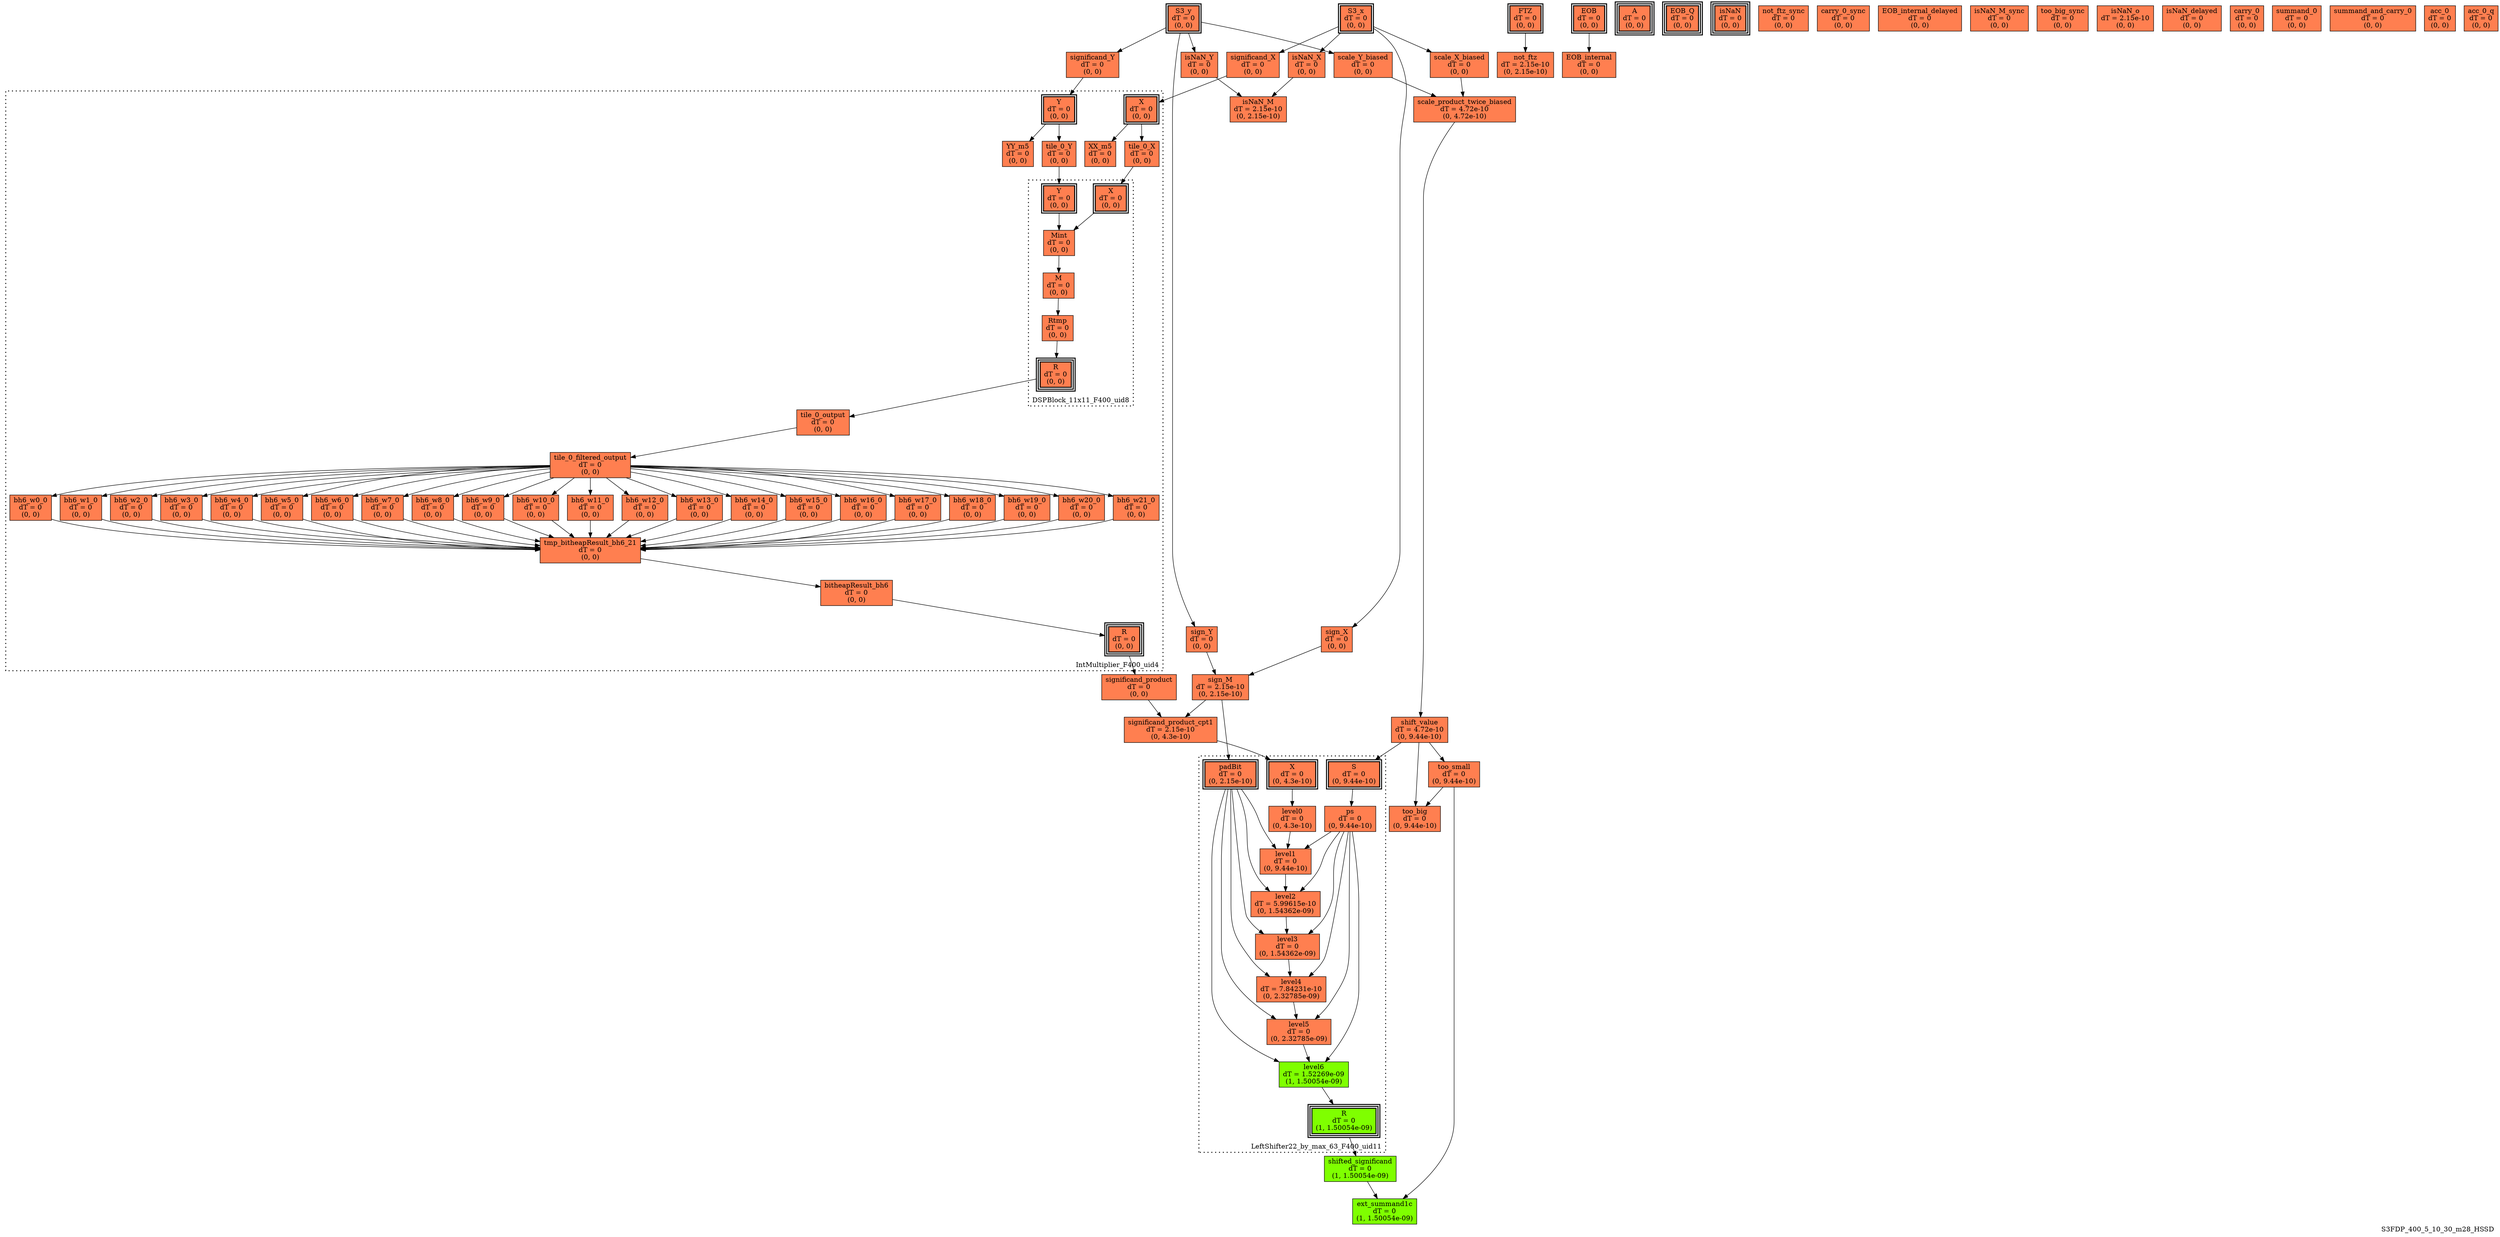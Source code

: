 digraph S3FDP_400_5_10_30_m28_HSSD
{
	//graph drawing options
	label=S3FDP_400_5_10_30_m28_HSSD;
	labelloc=bottom;
	labeljust=right;
	ratio=auto;
	nodesep=0.25;
	ranksep=0.5;

	//input/output signals of operator S3FDP_400_5_10_30_m28_HSSD
	S3_x__S3FDP_400_5_10_30_m28_HSSD [ label="S3_x\ndT = 0\n(0, 0)", shape=box, color=black, style="bold, filled", fillcolor=coral, peripheries=2 ];
	S3_y__S3FDP_400_5_10_30_m28_HSSD [ label="S3_y\ndT = 0\n(0, 0)", shape=box, color=black, style="bold, filled", fillcolor=coral, peripheries=2 ];
	FTZ__S3FDP_400_5_10_30_m28_HSSD [ label="FTZ\ndT = 0\n(0, 0)", shape=box, color=black, style="bold, filled", fillcolor=coral, peripheries=2 ];
	EOB__S3FDP_400_5_10_30_m28_HSSD [ label="EOB\ndT = 0\n(0, 0)", shape=box, color=black, style="bold, filled", fillcolor=coral, peripheries=2 ];
	A__S3FDP_400_5_10_30_m28_HSSD [ label="A\ndT = 0\n(0, 0)", shape=box, color=black, style="bold, filled", fillcolor=coral, peripheries=3 ];
	EOB_Q__S3FDP_400_5_10_30_m28_HSSD [ label="EOB_Q\ndT = 0\n(0, 0)", shape=box, color=black, style="bold, filled", fillcolor=coral, peripheries=3 ];
	isNaN__S3FDP_400_5_10_30_m28_HSSD [ label="isNaN\ndT = 0\n(0, 0)", shape=box, color=black, style="bold, filled", fillcolor=coral, peripheries=3 ];
	{rank=same S3_x__S3FDP_400_5_10_30_m28_HSSD, S3_y__S3FDP_400_5_10_30_m28_HSSD, FTZ__S3FDP_400_5_10_30_m28_HSSD, EOB__S3FDP_400_5_10_30_m28_HSSD};
	{rank=same A__S3FDP_400_5_10_30_m28_HSSD, EOB_Q__S3FDP_400_5_10_30_m28_HSSD, isNaN__S3FDP_400_5_10_30_m28_HSSD};
	//internal signals of operator S3FDP_400_5_10_30_m28_HSSD
	sign_X__S3FDP_400_5_10_30_m28_HSSD [ label="sign_X\ndT = 0\n(0, 0)", shape=box, color=black, style=filled, fillcolor=coral, peripheries=1 ];
	sign_Y__S3FDP_400_5_10_30_m28_HSSD [ label="sign_Y\ndT = 0\n(0, 0)", shape=box, color=black, style=filled, fillcolor=coral, peripheries=1 ];
	sign_M__S3FDP_400_5_10_30_m28_HSSD [ label="sign_M\ndT = 2.15e-10\n(0, 2.15e-10)", shape=box, color=black, style=filled, fillcolor=coral, peripheries=1 ];
	isNaN_X__S3FDP_400_5_10_30_m28_HSSD [ label="isNaN_X\ndT = 0\n(0, 0)", shape=box, color=black, style=filled, fillcolor=coral, peripheries=1 ];
	isNaN_Y__S3FDP_400_5_10_30_m28_HSSD [ label="isNaN_Y\ndT = 0\n(0, 0)", shape=box, color=black, style=filled, fillcolor=coral, peripheries=1 ];
	isNaN_M__S3FDP_400_5_10_30_m28_HSSD [ label="isNaN_M\ndT = 2.15e-10\n(0, 2.15e-10)", shape=box, color=black, style=filled, fillcolor=coral, peripheries=1 ];
	significand_X__S3FDP_400_5_10_30_m28_HSSD [ label="significand_X\ndT = 0\n(0, 0)", shape=box, color=black, style=filled, fillcolor=coral, peripheries=1 ];
	significand_Y__S3FDP_400_5_10_30_m28_HSSD [ label="significand_Y\ndT = 0\n(0, 0)", shape=box, color=black, style=filled, fillcolor=coral, peripheries=1 ];
	significand_product__S3FDP_400_5_10_30_m28_HSSD [ label="significand_product\ndT = 0\n(0, 0)", shape=box, color=black, style=filled, fillcolor=coral, peripheries=1 ];
	scale_X_biased__S3FDP_400_5_10_30_m28_HSSD [ label="scale_X_biased\ndT = 0\n(0, 0)", shape=box, color=black, style=filled, fillcolor=coral, peripheries=1 ];
	scale_Y_biased__S3FDP_400_5_10_30_m28_HSSD [ label="scale_Y_biased\ndT = 0\n(0, 0)", shape=box, color=black, style=filled, fillcolor=coral, peripheries=1 ];
	scale_product_twice_biased__S3FDP_400_5_10_30_m28_HSSD [ label="scale_product_twice_biased\ndT = 4.72e-10\n(0, 4.72e-10)", shape=box, color=black, style=filled, fillcolor=coral, peripheries=1 ];
	significand_product_cpt1__S3FDP_400_5_10_30_m28_HSSD [ label="significand_product_cpt1\ndT = 2.15e-10\n(0, 4.3e-10)", shape=box, color=black, style=filled, fillcolor=coral, peripheries=1 ];
	shift_value__S3FDP_400_5_10_30_m28_HSSD [ label="shift_value\ndT = 4.72e-10\n(0, 9.44e-10)", shape=box, color=black, style=filled, fillcolor=coral, peripheries=1 ];
	shifted_significand__S3FDP_400_5_10_30_m28_HSSD [ label="shifted_significand\ndT = 0\n(1, 1.50054e-09)", shape=box, color=black, style=filled, fillcolor=chartreuse, peripheries=1 ];
	too_small__S3FDP_400_5_10_30_m28_HSSD [ label="too_small\ndT = 0\n(0, 9.44e-10)", shape=box, color=black, style=filled, fillcolor=coral, peripheries=1 ];
	too_big__S3FDP_400_5_10_30_m28_HSSD [ label="too_big\ndT = 0\n(0, 9.44e-10)", shape=box, color=black, style=filled, fillcolor=coral, peripheries=1 ];
	ext_summand1c__S3FDP_400_5_10_30_m28_HSSD [ label="ext_summand1c\ndT = 0\n(1, 1.50054e-09)", shape=box, color=black, style=filled, fillcolor=chartreuse, peripheries=1 ];
	not_ftz__S3FDP_400_5_10_30_m28_HSSD [ label="not_ftz\ndT = 2.15e-10\n(0, 2.15e-10)", shape=box, color=black, style=filled, fillcolor=coral, peripheries=1 ];
	EOB_internal__S3FDP_400_5_10_30_m28_HSSD [ label="EOB_internal\ndT = 0\n(0, 0)", shape=box, color=black, style=filled, fillcolor=coral, peripheries=1 ];
	not_ftz_sync__S3FDP_400_5_10_30_m28_HSSD [ label="not_ftz_sync\ndT = 0\n(0, 0)", shape=box, color=black, style=filled, fillcolor=coral, peripheries=1 ];
	carry_0_sync__S3FDP_400_5_10_30_m28_HSSD [ label="carry_0_sync\ndT = 0\n(0, 0)", shape=box, color=black, style=filled, fillcolor=coral, peripheries=1 ];
	EOB_internal_delayed__S3FDP_400_5_10_30_m28_HSSD [ label="EOB_internal_delayed\ndT = 0\n(0, 0)", shape=box, color=black, style=filled, fillcolor=coral, peripheries=1 ];
	isNaN_M_sync__S3FDP_400_5_10_30_m28_HSSD [ label="isNaN_M_sync\ndT = 0\n(0, 0)", shape=box, color=black, style=filled, fillcolor=coral, peripheries=1 ];
	too_big_sync__S3FDP_400_5_10_30_m28_HSSD [ label="too_big_sync\ndT = 0\n(0, 0)", shape=box, color=black, style=filled, fillcolor=coral, peripheries=1 ];
	isNaN_o__S3FDP_400_5_10_30_m28_HSSD [ label="isNaN_o\ndT = 2.15e-10\n(0, 0)", shape=box, color=black, style=filled, fillcolor=coral, peripheries=1 ];
	isNaN_delayed__S3FDP_400_5_10_30_m28_HSSD [ label="isNaN_delayed\ndT = 0\n(0, 0)", shape=box, color=black, style=filled, fillcolor=coral, peripheries=1 ];
	carry_0__S3FDP_400_5_10_30_m28_HSSD [ label="carry_0\ndT = 0\n(0, 0)", shape=box, color=black, style=filled, fillcolor=coral, peripheries=1 ];
	summand_0__S3FDP_400_5_10_30_m28_HSSD [ label="summand_0\ndT = 0\n(0, 0)", shape=box, color=black, style=filled, fillcolor=coral, peripheries=1 ];
	summand_and_carry_0__S3FDP_400_5_10_30_m28_HSSD [ label="summand_and_carry_0\ndT = 0\n(0, 0)", shape=box, color=black, style=filled, fillcolor=coral, peripheries=1 ];
	acc_0__S3FDP_400_5_10_30_m28_HSSD [ label="acc_0\ndT = 0\n(0, 0)", shape=box, color=black, style=filled, fillcolor=coral, peripheries=1 ];
	acc_0_q__S3FDP_400_5_10_30_m28_HSSD [ label="acc_0_q\ndT = 0\n(0, 0)", shape=box, color=black, style=filled, fillcolor=coral, peripheries=1 ];

	//subcomponents of operator S3FDP_400_5_10_30_m28_HSSD

	subgraph cluster_IntMultiplier_F400_uid4
	{
		//graph drawing options
		label=IntMultiplier_F400_uid4;
		labelloc=bottom;
		labeljust=right;
		style="bold, dotted";
		ratio=auto;
		nodesep=0.25;
		ranksep=0.5;

		//input/output signals of operator IntMultiplier_F400_uid4
		X__IntMultiplier_F400_uid4 [ label="X\ndT = 0\n(0, 0)", shape=box, color=black, style="bold, filled", fillcolor=coral, peripheries=2 ];
		Y__IntMultiplier_F400_uid4 [ label="Y\ndT = 0\n(0, 0)", shape=box, color=black, style="bold, filled", fillcolor=coral, peripheries=2 ];
		R__IntMultiplier_F400_uid4 [ label="R\ndT = 0\n(0, 0)", shape=box, color=black, style="bold, filled", fillcolor=coral, peripheries=3 ];
		{rank=same X__IntMultiplier_F400_uid4, Y__IntMultiplier_F400_uid4};
		{rank=same R__IntMultiplier_F400_uid4};
		//internal signals of operator IntMultiplier_F400_uid4
		XX_m5__IntMultiplier_F400_uid4 [ label="XX_m5\ndT = 0\n(0, 0)", shape=box, color=black, style=filled, fillcolor=coral, peripheries=1 ];
		YY_m5__IntMultiplier_F400_uid4 [ label="YY_m5\ndT = 0\n(0, 0)", shape=box, color=black, style=filled, fillcolor=coral, peripheries=1 ];
		tile_0_X__IntMultiplier_F400_uid4 [ label="tile_0_X\ndT = 0\n(0, 0)", shape=box, color=black, style=filled, fillcolor=coral, peripheries=1 ];
		tile_0_Y__IntMultiplier_F400_uid4 [ label="tile_0_Y\ndT = 0\n(0, 0)", shape=box, color=black, style=filled, fillcolor=coral, peripheries=1 ];
		tile_0_output__IntMultiplier_F400_uid4 [ label="tile_0_output\ndT = 0\n(0, 0)", shape=box, color=black, style=filled, fillcolor=coral, peripheries=1 ];
		tile_0_filtered_output__IntMultiplier_F400_uid4 [ label="tile_0_filtered_output\ndT = 0\n(0, 0)", shape=box, color=black, style=filled, fillcolor=coral, peripheries=1 ];
		bh6_w0_0__IntMultiplier_F400_uid4 [ label="bh6_w0_0\ndT = 0\n(0, 0)", shape=box, color=black, style=filled, fillcolor=coral, peripheries=1 ];
		bh6_w1_0__IntMultiplier_F400_uid4 [ label="bh6_w1_0\ndT = 0\n(0, 0)", shape=box, color=black, style=filled, fillcolor=coral, peripheries=1 ];
		bh6_w2_0__IntMultiplier_F400_uid4 [ label="bh6_w2_0\ndT = 0\n(0, 0)", shape=box, color=black, style=filled, fillcolor=coral, peripheries=1 ];
		bh6_w3_0__IntMultiplier_F400_uid4 [ label="bh6_w3_0\ndT = 0\n(0, 0)", shape=box, color=black, style=filled, fillcolor=coral, peripheries=1 ];
		bh6_w4_0__IntMultiplier_F400_uid4 [ label="bh6_w4_0\ndT = 0\n(0, 0)", shape=box, color=black, style=filled, fillcolor=coral, peripheries=1 ];
		bh6_w5_0__IntMultiplier_F400_uid4 [ label="bh6_w5_0\ndT = 0\n(0, 0)", shape=box, color=black, style=filled, fillcolor=coral, peripheries=1 ];
		bh6_w6_0__IntMultiplier_F400_uid4 [ label="bh6_w6_0\ndT = 0\n(0, 0)", shape=box, color=black, style=filled, fillcolor=coral, peripheries=1 ];
		bh6_w7_0__IntMultiplier_F400_uid4 [ label="bh6_w7_0\ndT = 0\n(0, 0)", shape=box, color=black, style=filled, fillcolor=coral, peripheries=1 ];
		bh6_w8_0__IntMultiplier_F400_uid4 [ label="bh6_w8_0\ndT = 0\n(0, 0)", shape=box, color=black, style=filled, fillcolor=coral, peripheries=1 ];
		bh6_w9_0__IntMultiplier_F400_uid4 [ label="bh6_w9_0\ndT = 0\n(0, 0)", shape=box, color=black, style=filled, fillcolor=coral, peripheries=1 ];
		bh6_w10_0__IntMultiplier_F400_uid4 [ label="bh6_w10_0\ndT = 0\n(0, 0)", shape=box, color=black, style=filled, fillcolor=coral, peripheries=1 ];
		bh6_w11_0__IntMultiplier_F400_uid4 [ label="bh6_w11_0\ndT = 0\n(0, 0)", shape=box, color=black, style=filled, fillcolor=coral, peripheries=1 ];
		bh6_w12_0__IntMultiplier_F400_uid4 [ label="bh6_w12_0\ndT = 0\n(0, 0)", shape=box, color=black, style=filled, fillcolor=coral, peripheries=1 ];
		bh6_w13_0__IntMultiplier_F400_uid4 [ label="bh6_w13_0\ndT = 0\n(0, 0)", shape=box, color=black, style=filled, fillcolor=coral, peripheries=1 ];
		bh6_w14_0__IntMultiplier_F400_uid4 [ label="bh6_w14_0\ndT = 0\n(0, 0)", shape=box, color=black, style=filled, fillcolor=coral, peripheries=1 ];
		bh6_w15_0__IntMultiplier_F400_uid4 [ label="bh6_w15_0\ndT = 0\n(0, 0)", shape=box, color=black, style=filled, fillcolor=coral, peripheries=1 ];
		bh6_w16_0__IntMultiplier_F400_uid4 [ label="bh6_w16_0\ndT = 0\n(0, 0)", shape=box, color=black, style=filled, fillcolor=coral, peripheries=1 ];
		bh6_w17_0__IntMultiplier_F400_uid4 [ label="bh6_w17_0\ndT = 0\n(0, 0)", shape=box, color=black, style=filled, fillcolor=coral, peripheries=1 ];
		bh6_w18_0__IntMultiplier_F400_uid4 [ label="bh6_w18_0\ndT = 0\n(0, 0)", shape=box, color=black, style=filled, fillcolor=coral, peripheries=1 ];
		bh6_w19_0__IntMultiplier_F400_uid4 [ label="bh6_w19_0\ndT = 0\n(0, 0)", shape=box, color=black, style=filled, fillcolor=coral, peripheries=1 ];
		bh6_w20_0__IntMultiplier_F400_uid4 [ label="bh6_w20_0\ndT = 0\n(0, 0)", shape=box, color=black, style=filled, fillcolor=coral, peripheries=1 ];
		bh6_w21_0__IntMultiplier_F400_uid4 [ label="bh6_w21_0\ndT = 0\n(0, 0)", shape=box, color=black, style=filled, fillcolor=coral, peripheries=1 ];
		tmp_bitheapResult_bh6_21__IntMultiplier_F400_uid4 [ label="tmp_bitheapResult_bh6_21\ndT = 0\n(0, 0)", shape=box, color=black, style=filled, fillcolor=coral, peripheries=1 ];
		bitheapResult_bh6__IntMultiplier_F400_uid4 [ label="bitheapResult_bh6\ndT = 0\n(0, 0)", shape=box, color=black, style=filled, fillcolor=coral, peripheries=1 ];

		//subcomponents of operator IntMultiplier_F400_uid4

		subgraph cluster_DSPBlock_11x11_F400_uid8
		{
			//graph drawing options
			label=DSPBlock_11x11_F400_uid8;
			labelloc=bottom;
			labeljust=right;
			style="bold, dotted";
			ratio=auto;
			nodesep=0.25;
			ranksep=0.5;

			//input/output signals of operator DSPBlock_11x11_F400_uid8
			X__DSPBlock_11x11_F400_uid8 [ label="X\ndT = 0\n(0, 0)", shape=box, color=black, style="bold, filled", fillcolor=coral, peripheries=2 ];
			Y__DSPBlock_11x11_F400_uid8 [ label="Y\ndT = 0\n(0, 0)", shape=box, color=black, style="bold, filled", fillcolor=coral, peripheries=2 ];
			R__DSPBlock_11x11_F400_uid8 [ label="R\ndT = 0\n(0, 0)", shape=box, color=black, style="bold, filled", fillcolor=coral, peripheries=3 ];
			{rank=same X__DSPBlock_11x11_F400_uid8, Y__DSPBlock_11x11_F400_uid8};
			{rank=same R__DSPBlock_11x11_F400_uid8};
			//internal signals of operator DSPBlock_11x11_F400_uid8
			Mint__DSPBlock_11x11_F400_uid8 [ label="Mint\ndT = 0\n(0, 0)", shape=box, color=black, style=filled, fillcolor=coral, peripheries=1 ];
			M__DSPBlock_11x11_F400_uid8 [ label="M\ndT = 0\n(0, 0)", shape=box, color=black, style=filled, fillcolor=coral, peripheries=1 ];
			Rtmp__DSPBlock_11x11_F400_uid8 [ label="Rtmp\ndT = 0\n(0, 0)", shape=box, color=black, style=filled, fillcolor=coral, peripheries=1 ];

			//subcomponents of operator DSPBlock_11x11_F400_uid8

			//input and internal signal connections of operator DSPBlock_11x11_F400_uid8
			X__DSPBlock_11x11_F400_uid8 -> Mint__DSPBlock_11x11_F400_uid8 [ arrowhead=normal, arrowsize=1.0, arrowtail=normal, color=black, dir=forward  ];
			Y__DSPBlock_11x11_F400_uid8 -> Mint__DSPBlock_11x11_F400_uid8 [ arrowhead=normal, arrowsize=1.0, arrowtail=normal, color=black, dir=forward  ];
			Mint__DSPBlock_11x11_F400_uid8 -> M__DSPBlock_11x11_F400_uid8 [ arrowhead=normal, arrowsize=1.0, arrowtail=normal, color=black, dir=forward  ];
			M__DSPBlock_11x11_F400_uid8 -> Rtmp__DSPBlock_11x11_F400_uid8 [ arrowhead=normal, arrowsize=1.0, arrowtail=normal, color=black, dir=forward  ];
			Rtmp__DSPBlock_11x11_F400_uid8 -> R__DSPBlock_11x11_F400_uid8 [ arrowhead=normal, arrowsize=1.0, arrowtail=normal, color=black, dir=forward  ];
		}

			//output signal connections of operator DSPBlock_11x11_F400_uid8
			R__DSPBlock_11x11_F400_uid8 -> tile_0_output__IntMultiplier_F400_uid4 [ arrowhead=normal, arrowsize=1.0, arrowtail=normal, color=black, dir=forward  ];

		//input and internal signal connections of operator IntMultiplier_F400_uid4
		X__IntMultiplier_F400_uid4 -> XX_m5__IntMultiplier_F400_uid4 [ arrowhead=normal, arrowsize=1.0, arrowtail=normal, color=black, dir=forward  ];
		X__IntMultiplier_F400_uid4 -> tile_0_X__IntMultiplier_F400_uid4 [ arrowhead=normal, arrowsize=1.0, arrowtail=normal, color=black, dir=forward  ];
		Y__IntMultiplier_F400_uid4 -> YY_m5__IntMultiplier_F400_uid4 [ arrowhead=normal, arrowsize=1.0, arrowtail=normal, color=black, dir=forward  ];
		Y__IntMultiplier_F400_uid4 -> tile_0_Y__IntMultiplier_F400_uid4 [ arrowhead=normal, arrowsize=1.0, arrowtail=normal, color=black, dir=forward  ];
		tile_0_X__IntMultiplier_F400_uid4 -> X__DSPBlock_11x11_F400_uid8 [ arrowhead=normal, arrowsize=1.0, arrowtail=normal, color=black, dir=forward  ];
		tile_0_Y__IntMultiplier_F400_uid4 -> Y__DSPBlock_11x11_F400_uid8 [ arrowhead=normal, arrowsize=1.0, arrowtail=normal, color=black, dir=forward  ];
		tile_0_output__IntMultiplier_F400_uid4 -> tile_0_filtered_output__IntMultiplier_F400_uid4 [ arrowhead=normal, arrowsize=1.0, arrowtail=normal, color=black, dir=forward  ];
		tile_0_filtered_output__IntMultiplier_F400_uid4 -> bh6_w0_0__IntMultiplier_F400_uid4 [ arrowhead=normal, arrowsize=1.0, arrowtail=normal, color=black, dir=forward  ];
		tile_0_filtered_output__IntMultiplier_F400_uid4 -> bh6_w1_0__IntMultiplier_F400_uid4 [ arrowhead=normal, arrowsize=1.0, arrowtail=normal, color=black, dir=forward  ];
		tile_0_filtered_output__IntMultiplier_F400_uid4 -> bh6_w2_0__IntMultiplier_F400_uid4 [ arrowhead=normal, arrowsize=1.0, arrowtail=normal, color=black, dir=forward  ];
		tile_0_filtered_output__IntMultiplier_F400_uid4 -> bh6_w3_0__IntMultiplier_F400_uid4 [ arrowhead=normal, arrowsize=1.0, arrowtail=normal, color=black, dir=forward  ];
		tile_0_filtered_output__IntMultiplier_F400_uid4 -> bh6_w4_0__IntMultiplier_F400_uid4 [ arrowhead=normal, arrowsize=1.0, arrowtail=normal, color=black, dir=forward  ];
		tile_0_filtered_output__IntMultiplier_F400_uid4 -> bh6_w5_0__IntMultiplier_F400_uid4 [ arrowhead=normal, arrowsize=1.0, arrowtail=normal, color=black, dir=forward  ];
		tile_0_filtered_output__IntMultiplier_F400_uid4 -> bh6_w6_0__IntMultiplier_F400_uid4 [ arrowhead=normal, arrowsize=1.0, arrowtail=normal, color=black, dir=forward  ];
		tile_0_filtered_output__IntMultiplier_F400_uid4 -> bh6_w7_0__IntMultiplier_F400_uid4 [ arrowhead=normal, arrowsize=1.0, arrowtail=normal, color=black, dir=forward  ];
		tile_0_filtered_output__IntMultiplier_F400_uid4 -> bh6_w8_0__IntMultiplier_F400_uid4 [ arrowhead=normal, arrowsize=1.0, arrowtail=normal, color=black, dir=forward  ];
		tile_0_filtered_output__IntMultiplier_F400_uid4 -> bh6_w9_0__IntMultiplier_F400_uid4 [ arrowhead=normal, arrowsize=1.0, arrowtail=normal, color=black, dir=forward  ];
		tile_0_filtered_output__IntMultiplier_F400_uid4 -> bh6_w10_0__IntMultiplier_F400_uid4 [ arrowhead=normal, arrowsize=1.0, arrowtail=normal, color=black, dir=forward  ];
		tile_0_filtered_output__IntMultiplier_F400_uid4 -> bh6_w11_0__IntMultiplier_F400_uid4 [ arrowhead=normal, arrowsize=1.0, arrowtail=normal, color=black, dir=forward  ];
		tile_0_filtered_output__IntMultiplier_F400_uid4 -> bh6_w12_0__IntMultiplier_F400_uid4 [ arrowhead=normal, arrowsize=1.0, arrowtail=normal, color=black, dir=forward  ];
		tile_0_filtered_output__IntMultiplier_F400_uid4 -> bh6_w13_0__IntMultiplier_F400_uid4 [ arrowhead=normal, arrowsize=1.0, arrowtail=normal, color=black, dir=forward  ];
		tile_0_filtered_output__IntMultiplier_F400_uid4 -> bh6_w14_0__IntMultiplier_F400_uid4 [ arrowhead=normal, arrowsize=1.0, arrowtail=normal, color=black, dir=forward  ];
		tile_0_filtered_output__IntMultiplier_F400_uid4 -> bh6_w15_0__IntMultiplier_F400_uid4 [ arrowhead=normal, arrowsize=1.0, arrowtail=normal, color=black, dir=forward  ];
		tile_0_filtered_output__IntMultiplier_F400_uid4 -> bh6_w16_0__IntMultiplier_F400_uid4 [ arrowhead=normal, arrowsize=1.0, arrowtail=normal, color=black, dir=forward  ];
		tile_0_filtered_output__IntMultiplier_F400_uid4 -> bh6_w17_0__IntMultiplier_F400_uid4 [ arrowhead=normal, arrowsize=1.0, arrowtail=normal, color=black, dir=forward  ];
		tile_0_filtered_output__IntMultiplier_F400_uid4 -> bh6_w18_0__IntMultiplier_F400_uid4 [ arrowhead=normal, arrowsize=1.0, arrowtail=normal, color=black, dir=forward  ];
		tile_0_filtered_output__IntMultiplier_F400_uid4 -> bh6_w19_0__IntMultiplier_F400_uid4 [ arrowhead=normal, arrowsize=1.0, arrowtail=normal, color=black, dir=forward  ];
		tile_0_filtered_output__IntMultiplier_F400_uid4 -> bh6_w20_0__IntMultiplier_F400_uid4 [ arrowhead=normal, arrowsize=1.0, arrowtail=normal, color=black, dir=forward  ];
		tile_0_filtered_output__IntMultiplier_F400_uid4 -> bh6_w21_0__IntMultiplier_F400_uid4 [ arrowhead=normal, arrowsize=1.0, arrowtail=normal, color=black, dir=forward  ];
		bh6_w0_0__IntMultiplier_F400_uid4 -> tmp_bitheapResult_bh6_21__IntMultiplier_F400_uid4 [ arrowhead=normal, arrowsize=1.0, arrowtail=normal, color=black, dir=forward  ];
		bh6_w1_0__IntMultiplier_F400_uid4 -> tmp_bitheapResult_bh6_21__IntMultiplier_F400_uid4 [ arrowhead=normal, arrowsize=1.0, arrowtail=normal, color=black, dir=forward  ];
		bh6_w2_0__IntMultiplier_F400_uid4 -> tmp_bitheapResult_bh6_21__IntMultiplier_F400_uid4 [ arrowhead=normal, arrowsize=1.0, arrowtail=normal, color=black, dir=forward  ];
		bh6_w3_0__IntMultiplier_F400_uid4 -> tmp_bitheapResult_bh6_21__IntMultiplier_F400_uid4 [ arrowhead=normal, arrowsize=1.0, arrowtail=normal, color=black, dir=forward  ];
		bh6_w4_0__IntMultiplier_F400_uid4 -> tmp_bitheapResult_bh6_21__IntMultiplier_F400_uid4 [ arrowhead=normal, arrowsize=1.0, arrowtail=normal, color=black, dir=forward  ];
		bh6_w5_0__IntMultiplier_F400_uid4 -> tmp_bitheapResult_bh6_21__IntMultiplier_F400_uid4 [ arrowhead=normal, arrowsize=1.0, arrowtail=normal, color=black, dir=forward  ];
		bh6_w6_0__IntMultiplier_F400_uid4 -> tmp_bitheapResult_bh6_21__IntMultiplier_F400_uid4 [ arrowhead=normal, arrowsize=1.0, arrowtail=normal, color=black, dir=forward  ];
		bh6_w7_0__IntMultiplier_F400_uid4 -> tmp_bitheapResult_bh6_21__IntMultiplier_F400_uid4 [ arrowhead=normal, arrowsize=1.0, arrowtail=normal, color=black, dir=forward  ];
		bh6_w8_0__IntMultiplier_F400_uid4 -> tmp_bitheapResult_bh6_21__IntMultiplier_F400_uid4 [ arrowhead=normal, arrowsize=1.0, arrowtail=normal, color=black, dir=forward  ];
		bh6_w9_0__IntMultiplier_F400_uid4 -> tmp_bitheapResult_bh6_21__IntMultiplier_F400_uid4 [ arrowhead=normal, arrowsize=1.0, arrowtail=normal, color=black, dir=forward  ];
		bh6_w10_0__IntMultiplier_F400_uid4 -> tmp_bitheapResult_bh6_21__IntMultiplier_F400_uid4 [ arrowhead=normal, arrowsize=1.0, arrowtail=normal, color=black, dir=forward  ];
		bh6_w11_0__IntMultiplier_F400_uid4 -> tmp_bitheapResult_bh6_21__IntMultiplier_F400_uid4 [ arrowhead=normal, arrowsize=1.0, arrowtail=normal, color=black, dir=forward  ];
		bh6_w12_0__IntMultiplier_F400_uid4 -> tmp_bitheapResult_bh6_21__IntMultiplier_F400_uid4 [ arrowhead=normal, arrowsize=1.0, arrowtail=normal, color=black, dir=forward  ];
		bh6_w13_0__IntMultiplier_F400_uid4 -> tmp_bitheapResult_bh6_21__IntMultiplier_F400_uid4 [ arrowhead=normal, arrowsize=1.0, arrowtail=normal, color=black, dir=forward  ];
		bh6_w14_0__IntMultiplier_F400_uid4 -> tmp_bitheapResult_bh6_21__IntMultiplier_F400_uid4 [ arrowhead=normal, arrowsize=1.0, arrowtail=normal, color=black, dir=forward  ];
		bh6_w15_0__IntMultiplier_F400_uid4 -> tmp_bitheapResult_bh6_21__IntMultiplier_F400_uid4 [ arrowhead=normal, arrowsize=1.0, arrowtail=normal, color=black, dir=forward  ];
		bh6_w16_0__IntMultiplier_F400_uid4 -> tmp_bitheapResult_bh6_21__IntMultiplier_F400_uid4 [ arrowhead=normal, arrowsize=1.0, arrowtail=normal, color=black, dir=forward  ];
		bh6_w17_0__IntMultiplier_F400_uid4 -> tmp_bitheapResult_bh6_21__IntMultiplier_F400_uid4 [ arrowhead=normal, arrowsize=1.0, arrowtail=normal, color=black, dir=forward  ];
		bh6_w18_0__IntMultiplier_F400_uid4 -> tmp_bitheapResult_bh6_21__IntMultiplier_F400_uid4 [ arrowhead=normal, arrowsize=1.0, arrowtail=normal, color=black, dir=forward  ];
		bh6_w19_0__IntMultiplier_F400_uid4 -> tmp_bitheapResult_bh6_21__IntMultiplier_F400_uid4 [ arrowhead=normal, arrowsize=1.0, arrowtail=normal, color=black, dir=forward  ];
		bh6_w20_0__IntMultiplier_F400_uid4 -> tmp_bitheapResult_bh6_21__IntMultiplier_F400_uid4 [ arrowhead=normal, arrowsize=1.0, arrowtail=normal, color=black, dir=forward  ];
		bh6_w21_0__IntMultiplier_F400_uid4 -> tmp_bitheapResult_bh6_21__IntMultiplier_F400_uid4 [ arrowhead=normal, arrowsize=1.0, arrowtail=normal, color=black, dir=forward  ];
		tmp_bitheapResult_bh6_21__IntMultiplier_F400_uid4 -> bitheapResult_bh6__IntMultiplier_F400_uid4 [ arrowhead=normal, arrowsize=1.0, arrowtail=normal, color=black, dir=forward  ];
		bitheapResult_bh6__IntMultiplier_F400_uid4 -> R__IntMultiplier_F400_uid4 [ arrowhead=normal, arrowsize=1.0, arrowtail=normal, color=black, dir=forward  ];
	}

		//output signal connections of operator IntMultiplier_F400_uid4
		R__IntMultiplier_F400_uid4 -> significand_product__S3FDP_400_5_10_30_m28_HSSD [ arrowhead=normal, arrowsize=1.0, arrowtail=normal, color=black, dir=forward  ];

	subgraph cluster_LeftShifter22_by_max_63_F400_uid11
	{
		//graph drawing options
		label=LeftShifter22_by_max_63_F400_uid11;
		labelloc=bottom;
		labeljust=right;
		style="bold, dotted";
		ratio=auto;
		nodesep=0.25;
		ranksep=0.5;

		//input/output signals of operator LeftShifter22_by_max_63_F400_uid11
		X__LeftShifter22_by_max_63_F400_uid11 [ label="X\ndT = 0\n(0, 4.3e-10)", shape=box, color=black, style="bold, filled", fillcolor=coral, peripheries=2 ];
		S__LeftShifter22_by_max_63_F400_uid11 [ label="S\ndT = 0\n(0, 9.44e-10)", shape=box, color=black, style="bold, filled", fillcolor=coral, peripheries=2 ];
		padBit__LeftShifter22_by_max_63_F400_uid11 [ label="padBit\ndT = 0\n(0, 2.15e-10)", shape=box, color=black, style="bold, filled", fillcolor=coral, peripheries=2 ];
		R__LeftShifter22_by_max_63_F400_uid11 [ label="R\ndT = 0\n(1, 1.50054e-09)", shape=box, color=black, style="bold, filled", fillcolor=chartreuse, peripheries=3 ];
		{rank=same X__LeftShifter22_by_max_63_F400_uid11, S__LeftShifter22_by_max_63_F400_uid11, padBit__LeftShifter22_by_max_63_F400_uid11};
		{rank=same R__LeftShifter22_by_max_63_F400_uid11};
		//internal signals of operator LeftShifter22_by_max_63_F400_uid11
		ps__LeftShifter22_by_max_63_F400_uid11 [ label="ps\ndT = 0\n(0, 9.44e-10)", shape=box, color=black, style=filled, fillcolor=coral, peripheries=1 ];
		level0__LeftShifter22_by_max_63_F400_uid11 [ label="level0\ndT = 0\n(0, 4.3e-10)", shape=box, color=black, style=filled, fillcolor=coral, peripheries=1 ];
		level1__LeftShifter22_by_max_63_F400_uid11 [ label="level1\ndT = 0\n(0, 9.44e-10)", shape=box, color=black, style=filled, fillcolor=coral, peripheries=1 ];
		level2__LeftShifter22_by_max_63_F400_uid11 [ label="level2\ndT = 5.99615e-10\n(0, 1.54362e-09)", shape=box, color=black, style=filled, fillcolor=coral, peripheries=1 ];
		level3__LeftShifter22_by_max_63_F400_uid11 [ label="level3\ndT = 0\n(0, 1.54362e-09)", shape=box, color=black, style=filled, fillcolor=coral, peripheries=1 ];
		level4__LeftShifter22_by_max_63_F400_uid11 [ label="level4\ndT = 7.84231e-10\n(0, 2.32785e-09)", shape=box, color=black, style=filled, fillcolor=coral, peripheries=1 ];
		level5__LeftShifter22_by_max_63_F400_uid11 [ label="level5\ndT = 0\n(0, 2.32785e-09)", shape=box, color=black, style=filled, fillcolor=coral, peripheries=1 ];
		level6__LeftShifter22_by_max_63_F400_uid11 [ label="level6\ndT = 1.52269e-09\n(1, 1.50054e-09)", shape=box, color=black, style=filled, fillcolor=chartreuse, peripheries=1 ];

		//subcomponents of operator LeftShifter22_by_max_63_F400_uid11

		//input and internal signal connections of operator LeftShifter22_by_max_63_F400_uid11
		X__LeftShifter22_by_max_63_F400_uid11 -> level0__LeftShifter22_by_max_63_F400_uid11 [ arrowhead=normal, arrowsize=1.0, arrowtail=normal, color=black, dir=forward  ];
		S__LeftShifter22_by_max_63_F400_uid11 -> ps__LeftShifter22_by_max_63_F400_uid11 [ arrowhead=normal, arrowsize=1.0, arrowtail=normal, color=black, dir=forward  ];
		padBit__LeftShifter22_by_max_63_F400_uid11 -> level1__LeftShifter22_by_max_63_F400_uid11 [ arrowhead=normal, arrowsize=1.0, arrowtail=normal, color=black, dir=forward  ];
		padBit__LeftShifter22_by_max_63_F400_uid11 -> level2__LeftShifter22_by_max_63_F400_uid11 [ arrowhead=normal, arrowsize=1.0, arrowtail=normal, color=black, dir=forward  ];
		padBit__LeftShifter22_by_max_63_F400_uid11 -> level3__LeftShifter22_by_max_63_F400_uid11 [ arrowhead=normal, arrowsize=1.0, arrowtail=normal, color=black, dir=forward  ];
		padBit__LeftShifter22_by_max_63_F400_uid11 -> level4__LeftShifter22_by_max_63_F400_uid11 [ arrowhead=normal, arrowsize=1.0, arrowtail=normal, color=black, dir=forward  ];
		padBit__LeftShifter22_by_max_63_F400_uid11 -> level5__LeftShifter22_by_max_63_F400_uid11 [ arrowhead=normal, arrowsize=1.0, arrowtail=normal, color=black, dir=forward  ];
		padBit__LeftShifter22_by_max_63_F400_uid11 -> level6__LeftShifter22_by_max_63_F400_uid11 [ arrowhead=normal, arrowsize=1.0, arrowtail=normal, color=black, dir=forward  ];
		ps__LeftShifter22_by_max_63_F400_uid11 -> level1__LeftShifter22_by_max_63_F400_uid11 [ arrowhead=normal, arrowsize=1.0, arrowtail=normal, color=black, dir=forward  ];
		ps__LeftShifter22_by_max_63_F400_uid11 -> level2__LeftShifter22_by_max_63_F400_uid11 [ arrowhead=normal, arrowsize=1.0, arrowtail=normal, color=black, dir=forward  ];
		ps__LeftShifter22_by_max_63_F400_uid11 -> level3__LeftShifter22_by_max_63_F400_uid11 [ arrowhead=normal, arrowsize=1.0, arrowtail=normal, color=black, dir=forward  ];
		ps__LeftShifter22_by_max_63_F400_uid11 -> level4__LeftShifter22_by_max_63_F400_uid11 [ arrowhead=normal, arrowsize=1.0, arrowtail=normal, color=black, dir=forward  ];
		ps__LeftShifter22_by_max_63_F400_uid11 -> level5__LeftShifter22_by_max_63_F400_uid11 [ arrowhead=normal, arrowsize=1.0, arrowtail=normal, color=black, dir=forward  ];
		ps__LeftShifter22_by_max_63_F400_uid11 -> level6__LeftShifter22_by_max_63_F400_uid11 [ arrowhead=normal, arrowsize=1.0, arrowtail=normal, color=black, dir=forward  ];
		level0__LeftShifter22_by_max_63_F400_uid11 -> level1__LeftShifter22_by_max_63_F400_uid11 [ arrowhead=normal, arrowsize=1.0, arrowtail=normal, color=black, dir=forward  ];
		level1__LeftShifter22_by_max_63_F400_uid11 -> level2__LeftShifter22_by_max_63_F400_uid11 [ arrowhead=normal, arrowsize=1.0, arrowtail=normal, color=black, dir=forward  ];
		level2__LeftShifter22_by_max_63_F400_uid11 -> level3__LeftShifter22_by_max_63_F400_uid11 [ arrowhead=normal, arrowsize=1.0, arrowtail=normal, color=black, dir=forward  ];
		level3__LeftShifter22_by_max_63_F400_uid11 -> level4__LeftShifter22_by_max_63_F400_uid11 [ arrowhead=normal, arrowsize=1.0, arrowtail=normal, color=black, dir=forward  ];
		level4__LeftShifter22_by_max_63_F400_uid11 -> level5__LeftShifter22_by_max_63_F400_uid11 [ arrowhead=normal, arrowsize=1.0, arrowtail=normal, color=black, dir=forward  ];
		level5__LeftShifter22_by_max_63_F400_uid11 -> level6__LeftShifter22_by_max_63_F400_uid11 [ arrowhead=normal, arrowsize=1.0, arrowtail=normal, color=black, dir=forward  ];
		level6__LeftShifter22_by_max_63_F400_uid11 -> R__LeftShifter22_by_max_63_F400_uid11 [ arrowhead=normal, arrowsize=1.0, arrowtail=normal, color=black, dir=forward  ];
	}

		//output signal connections of operator LeftShifter22_by_max_63_F400_uid11
		R__LeftShifter22_by_max_63_F400_uid11 -> shifted_significand__S3FDP_400_5_10_30_m28_HSSD [ arrowhead=normal, arrowsize=1.0, arrowtail=normal, color=black, dir=forward  ];

	//input and internal signal connections of operator S3FDP_400_5_10_30_m28_HSSD
	S3_x__S3FDP_400_5_10_30_m28_HSSD -> sign_X__S3FDP_400_5_10_30_m28_HSSD [ arrowhead=normal, arrowsize=1.0, arrowtail=normal, color=black, dir=forward  ];
	S3_x__S3FDP_400_5_10_30_m28_HSSD -> isNaN_X__S3FDP_400_5_10_30_m28_HSSD [ arrowhead=normal, arrowsize=1.0, arrowtail=normal, color=black, dir=forward  ];
	S3_x__S3FDP_400_5_10_30_m28_HSSD -> significand_X__S3FDP_400_5_10_30_m28_HSSD [ arrowhead=normal, arrowsize=1.0, arrowtail=normal, color=black, dir=forward  ];
	S3_x__S3FDP_400_5_10_30_m28_HSSD -> scale_X_biased__S3FDP_400_5_10_30_m28_HSSD [ arrowhead=normal, arrowsize=1.0, arrowtail=normal, color=black, dir=forward  ];
	S3_y__S3FDP_400_5_10_30_m28_HSSD -> sign_Y__S3FDP_400_5_10_30_m28_HSSD [ arrowhead=normal, arrowsize=1.0, arrowtail=normal, color=black, dir=forward  ];
	S3_y__S3FDP_400_5_10_30_m28_HSSD -> isNaN_Y__S3FDP_400_5_10_30_m28_HSSD [ arrowhead=normal, arrowsize=1.0, arrowtail=normal, color=black, dir=forward  ];
	S3_y__S3FDP_400_5_10_30_m28_HSSD -> significand_Y__S3FDP_400_5_10_30_m28_HSSD [ arrowhead=normal, arrowsize=1.0, arrowtail=normal, color=black, dir=forward  ];
	S3_y__S3FDP_400_5_10_30_m28_HSSD -> scale_Y_biased__S3FDP_400_5_10_30_m28_HSSD [ arrowhead=normal, arrowsize=1.0, arrowtail=normal, color=black, dir=forward  ];
	FTZ__S3FDP_400_5_10_30_m28_HSSD -> not_ftz__S3FDP_400_5_10_30_m28_HSSD [ arrowhead=normal, arrowsize=1.0, arrowtail=normal, color=black, dir=forward  ];
	EOB__S3FDP_400_5_10_30_m28_HSSD -> EOB_internal__S3FDP_400_5_10_30_m28_HSSD [ arrowhead=normal, arrowsize=1.0, arrowtail=normal, color=black, dir=forward  ];
	sign_X__S3FDP_400_5_10_30_m28_HSSD -> sign_M__S3FDP_400_5_10_30_m28_HSSD [ arrowhead=normal, arrowsize=1.0, arrowtail=normal, color=black, dir=forward  ];
	sign_Y__S3FDP_400_5_10_30_m28_HSSD -> sign_M__S3FDP_400_5_10_30_m28_HSSD [ arrowhead=normal, arrowsize=1.0, arrowtail=normal, color=black, dir=forward  ];
	sign_M__S3FDP_400_5_10_30_m28_HSSD -> significand_product_cpt1__S3FDP_400_5_10_30_m28_HSSD [ arrowhead=normal, arrowsize=1.0, arrowtail=normal, color=black, dir=forward  ];
	sign_M__S3FDP_400_5_10_30_m28_HSSD -> padBit__LeftShifter22_by_max_63_F400_uid11 [ arrowhead=normal, arrowsize=1.0, arrowtail=normal, color=black, dir=forward  ];
	isNaN_X__S3FDP_400_5_10_30_m28_HSSD -> isNaN_M__S3FDP_400_5_10_30_m28_HSSD [ arrowhead=normal, arrowsize=1.0, arrowtail=normal, color=black, dir=forward  ];
	isNaN_Y__S3FDP_400_5_10_30_m28_HSSD -> isNaN_M__S3FDP_400_5_10_30_m28_HSSD [ arrowhead=normal, arrowsize=1.0, arrowtail=normal, color=black, dir=forward  ];
	significand_X__S3FDP_400_5_10_30_m28_HSSD -> X__IntMultiplier_F400_uid4 [ arrowhead=normal, arrowsize=1.0, arrowtail=normal, color=black, dir=forward  ];
	significand_Y__S3FDP_400_5_10_30_m28_HSSD -> Y__IntMultiplier_F400_uid4 [ arrowhead=normal, arrowsize=1.0, arrowtail=normal, color=black, dir=forward  ];
	significand_product__S3FDP_400_5_10_30_m28_HSSD -> significand_product_cpt1__S3FDP_400_5_10_30_m28_HSSD [ arrowhead=normal, arrowsize=1.0, arrowtail=normal, color=black, dir=forward  ];
	scale_X_biased__S3FDP_400_5_10_30_m28_HSSD -> scale_product_twice_biased__S3FDP_400_5_10_30_m28_HSSD [ arrowhead=normal, arrowsize=1.0, arrowtail=normal, color=black, dir=forward  ];
	scale_Y_biased__S3FDP_400_5_10_30_m28_HSSD -> scale_product_twice_biased__S3FDP_400_5_10_30_m28_HSSD [ arrowhead=normal, arrowsize=1.0, arrowtail=normal, color=black, dir=forward  ];
	scale_product_twice_biased__S3FDP_400_5_10_30_m28_HSSD -> shift_value__S3FDP_400_5_10_30_m28_HSSD [ arrowhead=normal, arrowsize=1.0, arrowtail=normal, color=black, dir=forward  ];
	significand_product_cpt1__S3FDP_400_5_10_30_m28_HSSD -> X__LeftShifter22_by_max_63_F400_uid11 [ arrowhead=normal, arrowsize=1.0, arrowtail=normal, color=black, dir=forward  ];
	shift_value__S3FDP_400_5_10_30_m28_HSSD -> S__LeftShifter22_by_max_63_F400_uid11 [ arrowhead=normal, arrowsize=1.0, arrowtail=normal, color=black, dir=forward  ];
	shift_value__S3FDP_400_5_10_30_m28_HSSD -> too_small__S3FDP_400_5_10_30_m28_HSSD [ arrowhead=normal, arrowsize=1.0, arrowtail=normal, color=black, dir=forward  ];
	shift_value__S3FDP_400_5_10_30_m28_HSSD -> too_big__S3FDP_400_5_10_30_m28_HSSD [ arrowhead=normal, arrowsize=1.0, arrowtail=normal, color=black, dir=forward  ];
	shifted_significand__S3FDP_400_5_10_30_m28_HSSD -> ext_summand1c__S3FDP_400_5_10_30_m28_HSSD [ arrowhead=normal, arrowsize=1.0, arrowtail=normal, color=black, dir=forward  ];
	too_small__S3FDP_400_5_10_30_m28_HSSD -> too_big__S3FDP_400_5_10_30_m28_HSSD [ arrowhead=normal, arrowsize=1.0, arrowtail=normal, color=black, dir=forward  ];
	too_small__S3FDP_400_5_10_30_m28_HSSD -> ext_summand1c__S3FDP_400_5_10_30_m28_HSSD [ arrowhead=normal, arrowsize=1.0, arrowtail=normal, color=black, dir=forward  ];
}

